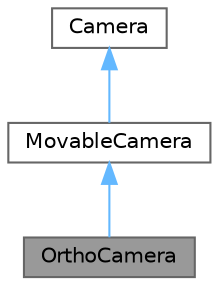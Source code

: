 digraph "OrthoCamera"
{
 // LATEX_PDF_SIZE
  bgcolor="transparent";
  edge [fontname=Helvetica,fontsize=10,labelfontname=Helvetica,labelfontsize=10];
  node [fontname=Helvetica,fontsize=10,shape=box,height=0.2,width=0.4];
  Node1 [label="OrthoCamera",height=0.2,width=0.4,color="gray40", fillcolor="grey60", style="filled", fontcolor="black",tooltip="A class for the OrthoCamera's."];
  Node2 -> Node1 [dir="back",color="steelblue1",style="solid"];
  Node2 [label="MovableCamera",height=0.2,width=0.4,color="gray40", fillcolor="white", style="filled",URL="$d7/d29/class_movable_camera.html",tooltip="A class for the MovableCamera's."];
  Node3 -> Node2 [dir="back",color="steelblue1",style="solid"];
  Node3 [label="Camera",height=0.2,width=0.4,color="gray40", fillcolor="white", style="filled",URL="$da/dbb/class_camera.html",tooltip="A class that represents the camera."];
}
